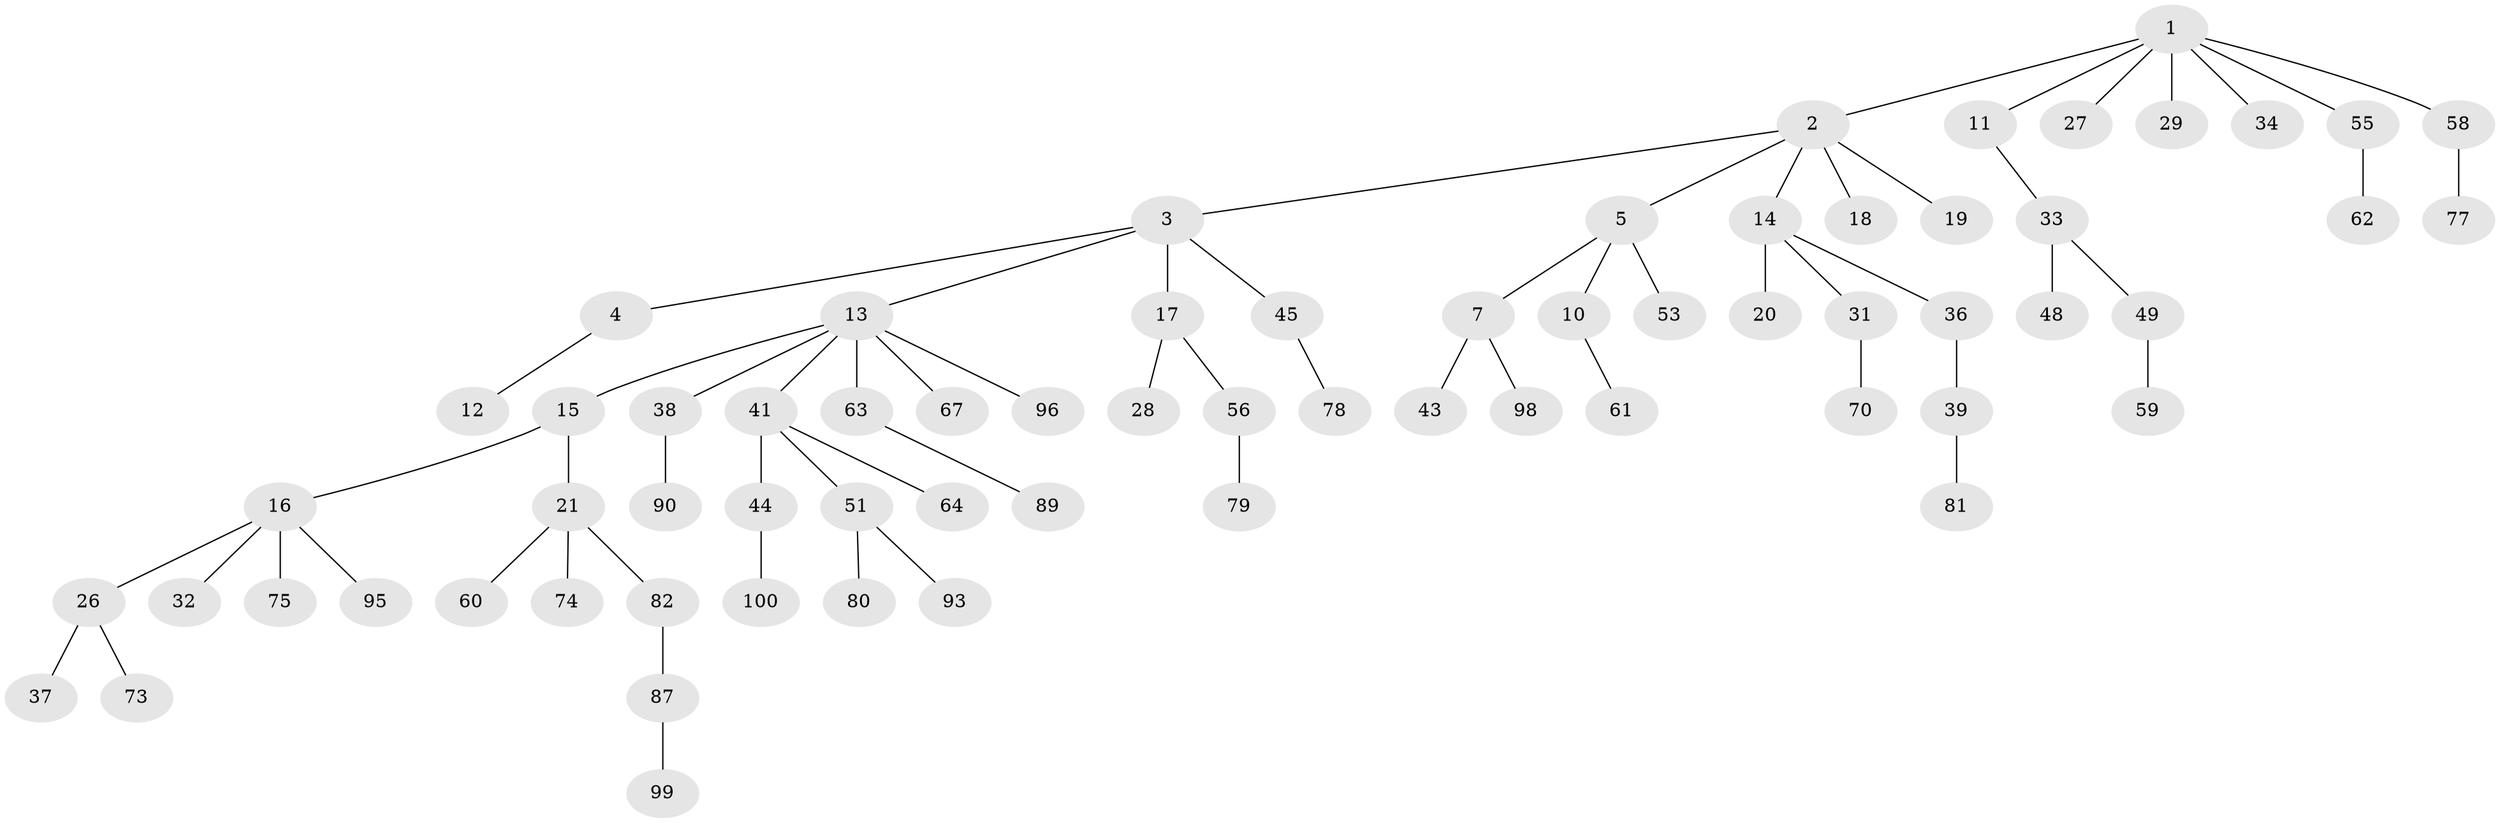 // original degree distribution, {7: 0.02, 4: 0.05, 6: 0.01, 2: 0.28, 3: 0.15, 1: 0.47, 5: 0.02}
// Generated by graph-tools (version 1.1) at 2025/38/02/21/25 10:38:55]
// undirected, 67 vertices, 66 edges
graph export_dot {
graph [start="1"]
  node [color=gray90,style=filled];
  1 [super="+9"];
  2 [super="+8"];
  3 [super="+52"];
  4;
  5 [super="+6"];
  7 [super="+22"];
  10;
  11 [super="+46"];
  12 [super="+40"];
  13 [super="+50"];
  14;
  15 [super="+23"];
  16 [super="+30"];
  17 [super="+24"];
  18;
  19 [super="+88"];
  20 [super="+25"];
  21 [super="+91"];
  26 [super="+35"];
  27 [super="+69"];
  28;
  29;
  31 [super="+66"];
  32;
  33;
  34;
  36 [super="+71"];
  37 [super="+47"];
  38 [super="+68"];
  39 [super="+42"];
  41 [super="+76"];
  43;
  44 [super="+83"];
  45 [super="+72"];
  48 [super="+57"];
  49 [super="+54"];
  51;
  53;
  55 [super="+97"];
  56;
  58 [super="+84"];
  59;
  60;
  61 [super="+65"];
  62;
  63 [super="+85"];
  64;
  67;
  70;
  73;
  74;
  75 [super="+94"];
  77;
  78;
  79;
  80;
  81;
  82 [super="+86"];
  87 [super="+92"];
  89;
  90;
  93;
  95;
  96;
  98;
  99;
  100;
  1 -- 2;
  1 -- 11;
  1 -- 27;
  1 -- 34;
  1 -- 55;
  1 -- 58;
  1 -- 29;
  2 -- 3;
  2 -- 5;
  2 -- 19;
  2 -- 18;
  2 -- 14;
  3 -- 4;
  3 -- 13;
  3 -- 17;
  3 -- 45;
  4 -- 12;
  5 -- 10;
  5 -- 53;
  5 -- 7;
  7 -- 98;
  7 -- 43;
  10 -- 61;
  11 -- 33;
  13 -- 15;
  13 -- 38;
  13 -- 41;
  13 -- 67;
  13 -- 96;
  13 -- 63;
  14 -- 20;
  14 -- 31;
  14 -- 36;
  15 -- 16;
  15 -- 21;
  16 -- 26;
  16 -- 32;
  16 -- 75;
  16 -- 95;
  17 -- 56;
  17 -- 28;
  21 -- 60;
  21 -- 74;
  21 -- 82;
  26 -- 73;
  26 -- 37;
  31 -- 70;
  33 -- 48;
  33 -- 49;
  36 -- 39;
  38 -- 90;
  39 -- 81;
  41 -- 44;
  41 -- 51;
  41 -- 64;
  44 -- 100;
  45 -- 78;
  49 -- 59;
  51 -- 80;
  51 -- 93;
  55 -- 62;
  56 -- 79;
  58 -- 77;
  63 -- 89;
  82 -- 87;
  87 -- 99;
}
